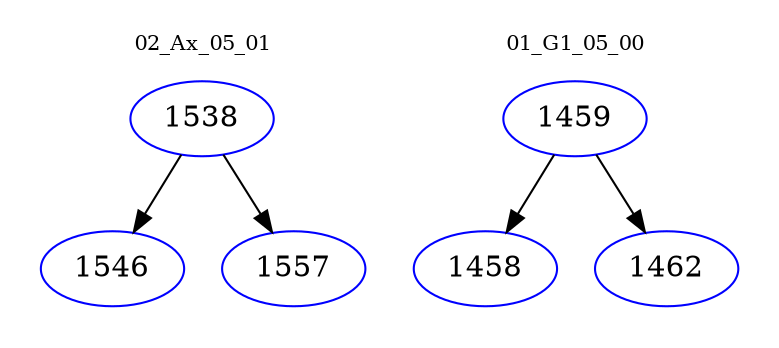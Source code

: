 digraph{
subgraph cluster_0 {
color = white
label = "02_Ax_05_01";
fontsize=10;
T0_1538 [label="1538", color="blue"]
T0_1538 -> T0_1546 [color="black"]
T0_1546 [label="1546", color="blue"]
T0_1538 -> T0_1557 [color="black"]
T0_1557 [label="1557", color="blue"]
}
subgraph cluster_1 {
color = white
label = "01_G1_05_00";
fontsize=10;
T1_1459 [label="1459", color="blue"]
T1_1459 -> T1_1458 [color="black"]
T1_1458 [label="1458", color="blue"]
T1_1459 -> T1_1462 [color="black"]
T1_1462 [label="1462", color="blue"]
}
}

